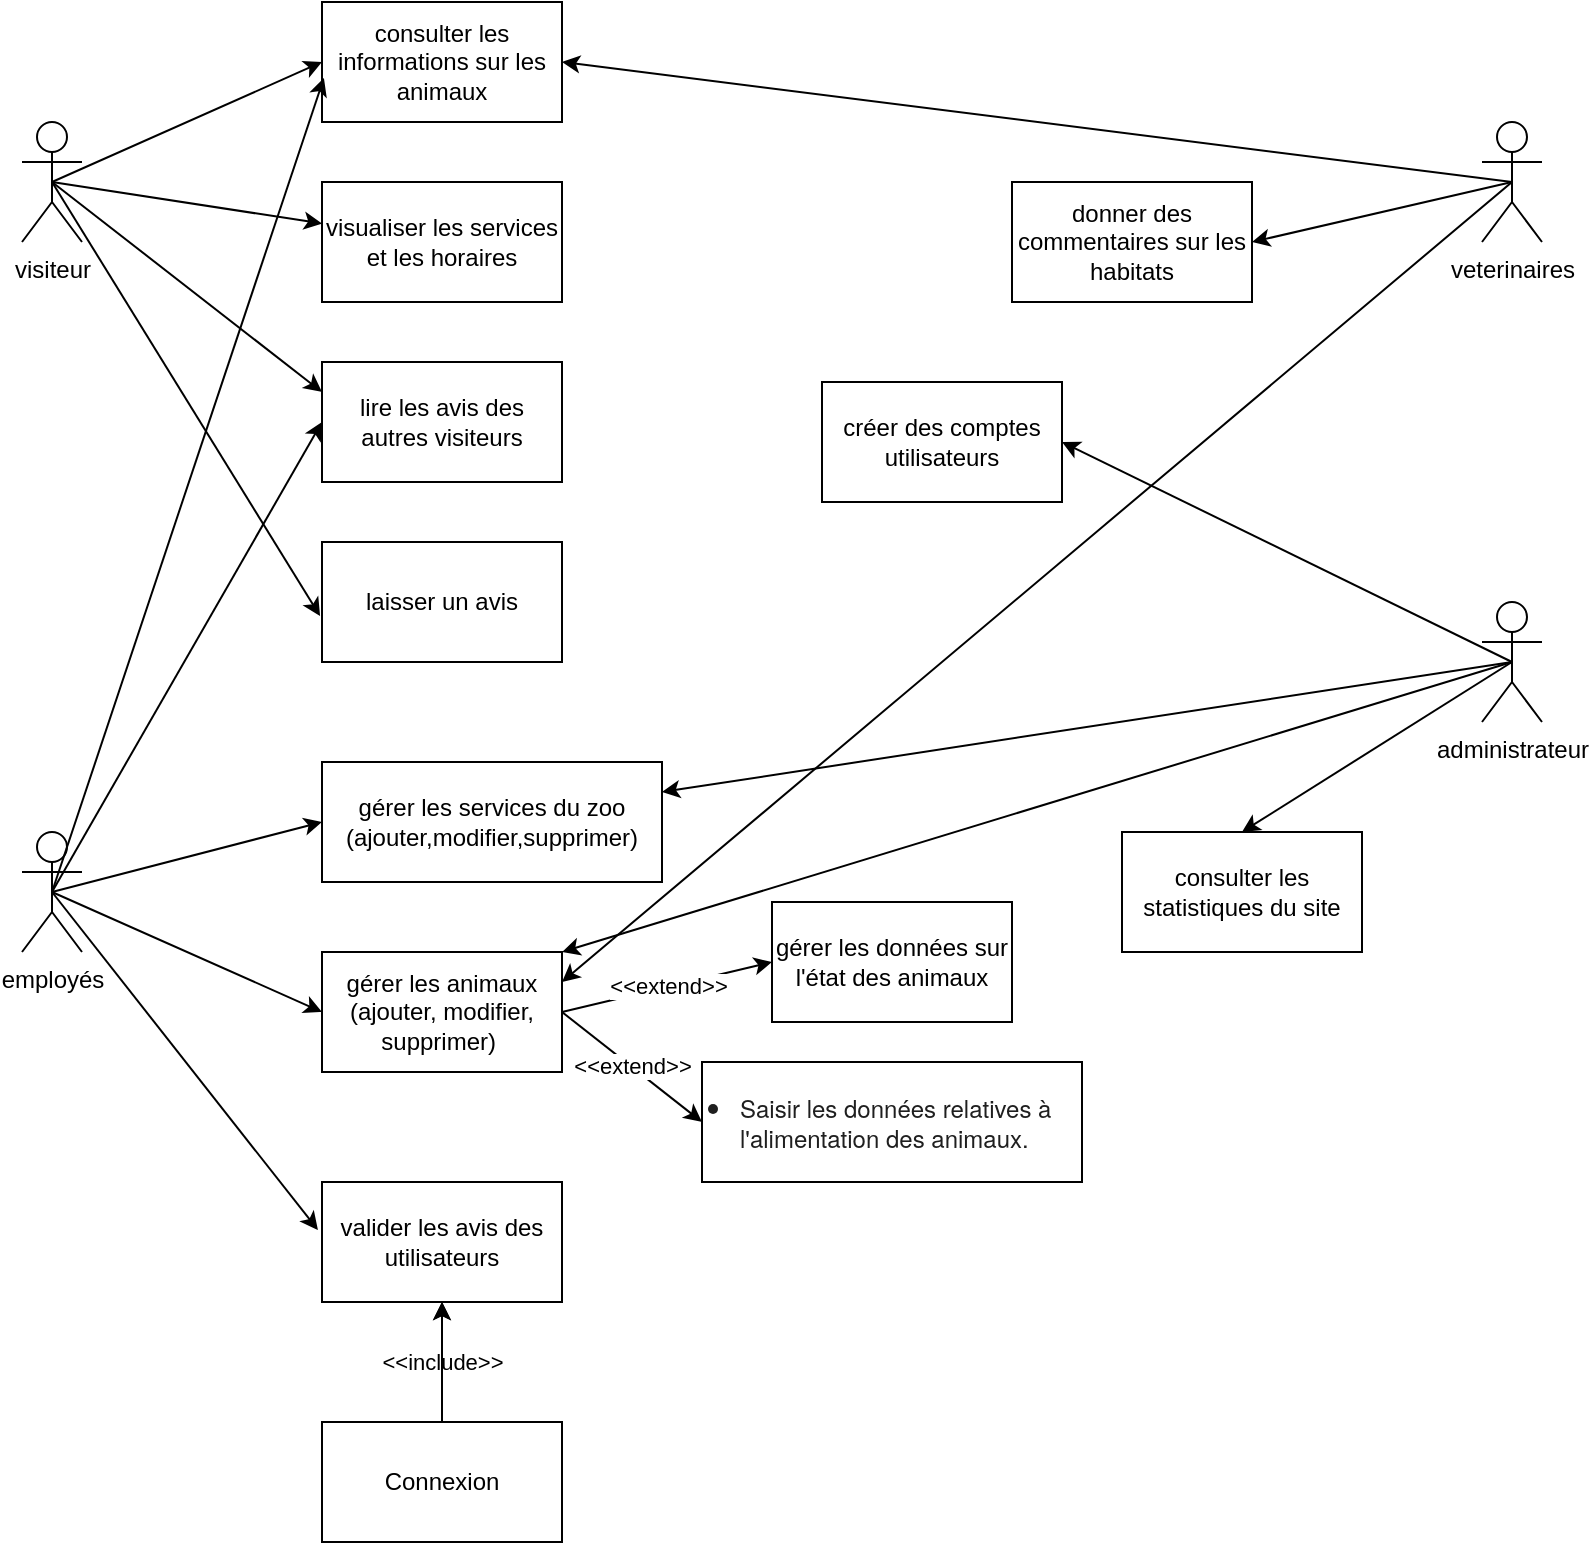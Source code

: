 <mxfile version="24.1.0" type="github">
  <diagram name="Page-1" id="yVfCKmrF4dH6FuBZHNhV">
    <mxGraphModel dx="1434" dy="738" grid="1" gridSize="10" guides="1" tooltips="1" connect="1" arrows="1" fold="1" page="1" pageScale="1" pageWidth="827" pageHeight="1169" math="0" shadow="0">
      <root>
        <mxCell id="0" />
        <mxCell id="1" parent="0" />
        <mxCell id="VTD4j869CvAGOaZoyUGc-18" style="edgeStyle=none;rounded=0;orthogonalLoop=1;jettySize=auto;html=1;exitX=0.5;exitY=0.5;exitDx=0;exitDy=0;exitPerimeter=0;entryX=0;entryY=0.5;entryDx=0;entryDy=0;" edge="1" parent="1" source="VTD4j869CvAGOaZoyUGc-1" target="VTD4j869CvAGOaZoyUGc-13">
          <mxGeometry relative="1" as="geometry" />
        </mxCell>
        <mxCell id="VTD4j869CvAGOaZoyUGc-19" style="edgeStyle=none;rounded=0;orthogonalLoop=1;jettySize=auto;html=1;exitX=0.5;exitY=0.5;exitDx=0;exitDy=0;exitPerimeter=0;" edge="1" parent="1" source="VTD4j869CvAGOaZoyUGc-21">
          <mxGeometry relative="1" as="geometry">
            <mxPoint x="260" y="296.757" as="targetPoint" />
          </mxGeometry>
        </mxCell>
        <mxCell id="VTD4j869CvAGOaZoyUGc-20" style="edgeStyle=none;rounded=0;orthogonalLoop=1;jettySize=auto;html=1;exitX=0.5;exitY=0.5;exitDx=0;exitDy=0;exitPerimeter=0;entryX=0;entryY=0.25;entryDx=0;entryDy=0;" edge="1" parent="1" source="VTD4j869CvAGOaZoyUGc-23">
          <mxGeometry relative="1" as="geometry">
            <mxPoint x="260" y="385" as="targetPoint" />
          </mxGeometry>
        </mxCell>
        <mxCell id="VTD4j869CvAGOaZoyUGc-1" value="visiteur" style="shape=umlActor;verticalLabelPosition=bottom;verticalAlign=top;html=1;outlineConnect=0;direction=east;" vertex="1" parent="1">
          <mxGeometry x="30" y="230" width="30" height="60" as="geometry" />
        </mxCell>
        <mxCell id="VTD4j869CvAGOaZoyUGc-13" value="consulter les informations sur les animaux" style="rounded=0;whiteSpace=wrap;html=1;" vertex="1" parent="1">
          <mxGeometry x="180" y="170" width="120" height="60" as="geometry" />
        </mxCell>
        <mxCell id="VTD4j869CvAGOaZoyUGc-28" style="edgeStyle=none;rounded=0;orthogonalLoop=1;jettySize=auto;html=1;exitX=0.5;exitY=0.5;exitDx=0;exitDy=0;exitPerimeter=0;entryX=0;entryY=0.5;entryDx=0;entryDy=0;" edge="1" parent="1" source="VTD4j869CvAGOaZoyUGc-22" target="VTD4j869CvAGOaZoyUGc-23">
          <mxGeometry relative="1" as="geometry" />
        </mxCell>
        <mxCell id="VTD4j869CvAGOaZoyUGc-36" style="edgeStyle=none;rounded=0;orthogonalLoop=1;jettySize=auto;html=1;exitX=0.5;exitY=0.5;exitDx=0;exitDy=0;exitPerimeter=0;entryX=0;entryY=0.5;entryDx=0;entryDy=0;" edge="1" parent="1" source="VTD4j869CvAGOaZoyUGc-22" target="VTD4j869CvAGOaZoyUGc-34">
          <mxGeometry relative="1" as="geometry" />
        </mxCell>
        <mxCell id="VTD4j869CvAGOaZoyUGc-39" style="edgeStyle=none;rounded=0;orthogonalLoop=1;jettySize=auto;html=1;exitX=0.5;exitY=0.5;exitDx=0;exitDy=0;exitPerimeter=0;entryX=0;entryY=0.5;entryDx=0;entryDy=0;" edge="1" parent="1" source="VTD4j869CvAGOaZoyUGc-22" target="VTD4j869CvAGOaZoyUGc-29">
          <mxGeometry relative="1" as="geometry" />
        </mxCell>
        <mxCell id="VTD4j869CvAGOaZoyUGc-22" value="employés" style="shape=umlActor;verticalLabelPosition=bottom;verticalAlign=top;html=1;outlineConnect=0;" vertex="1" parent="1">
          <mxGeometry x="30" y="585" width="30" height="60" as="geometry" />
        </mxCell>
        <mxCell id="VTD4j869CvAGOaZoyUGc-25" value="laisser un avis" style="rounded=0;whiteSpace=wrap;html=1;" vertex="1" parent="1">
          <mxGeometry x="180" y="440" width="120" height="60" as="geometry" />
        </mxCell>
        <mxCell id="VTD4j869CvAGOaZoyUGc-26" style="edgeStyle=none;rounded=0;orthogonalLoop=1;jettySize=auto;html=1;exitX=0.5;exitY=0.5;exitDx=0;exitDy=0;exitPerimeter=0;entryX=-0.008;entryY=0.617;entryDx=0;entryDy=0;entryPerimeter=0;" edge="1" parent="1" source="VTD4j869CvAGOaZoyUGc-1" target="VTD4j869CvAGOaZoyUGc-25">
          <mxGeometry relative="1" as="geometry" />
        </mxCell>
        <mxCell id="VTD4j869CvAGOaZoyUGc-27" style="edgeStyle=none;rounded=0;orthogonalLoop=1;jettySize=auto;html=1;entryX=0.008;entryY=0.633;entryDx=0;entryDy=0;entryPerimeter=0;exitX=0.5;exitY=0.5;exitDx=0;exitDy=0;exitPerimeter=0;" edge="1" parent="1" source="VTD4j869CvAGOaZoyUGc-22" target="VTD4j869CvAGOaZoyUGc-13">
          <mxGeometry relative="1" as="geometry">
            <mxPoint x="220" y="670" as="sourcePoint" />
          </mxGeometry>
        </mxCell>
        <mxCell id="VTD4j869CvAGOaZoyUGc-29" value="gérer les services du zoo (ajouter,modifier,supprimer)" style="rounded=0;whiteSpace=wrap;html=1;" vertex="1" parent="1">
          <mxGeometry x="180" y="550" width="170" height="60" as="geometry" />
        </mxCell>
        <mxCell id="VTD4j869CvAGOaZoyUGc-44" value="&amp;lt;&amp;lt;extend&amp;gt;&amp;gt;" style="edgeStyle=none;rounded=0;orthogonalLoop=1;jettySize=auto;html=1;exitX=1;exitY=0.5;exitDx=0;exitDy=0;entryX=0;entryY=0.5;entryDx=0;entryDy=0;" edge="1" parent="1" source="VTD4j869CvAGOaZoyUGc-34" target="VTD4j869CvAGOaZoyUGc-41">
          <mxGeometry relative="1" as="geometry" />
        </mxCell>
        <mxCell id="VTD4j869CvAGOaZoyUGc-59" value="&amp;lt;&amp;lt;extend&amp;gt;&amp;gt;" style="edgeStyle=none;rounded=0;orthogonalLoop=1;jettySize=auto;html=1;exitX=1;exitY=0.5;exitDx=0;exitDy=0;entryX=0;entryY=0.5;entryDx=0;entryDy=0;" edge="1" parent="1" source="VTD4j869CvAGOaZoyUGc-34" target="VTD4j869CvAGOaZoyUGc-54">
          <mxGeometry relative="1" as="geometry" />
        </mxCell>
        <mxCell id="VTD4j869CvAGOaZoyUGc-34" value="gérer les animaux (ajouter, modifier, supprimer)&amp;nbsp;" style="rounded=0;whiteSpace=wrap;html=1;" vertex="1" parent="1">
          <mxGeometry x="180" y="645" width="120" height="60" as="geometry" />
        </mxCell>
        <mxCell id="VTD4j869CvAGOaZoyUGc-41" value="&lt;ul style=&quot;margin: 4px 0px; padding-inline-start: 1.125rem; color: rgb(31, 31, 31); font-family: &amp;quot;Google Sans&amp;quot;, &amp;quot;Helvetica Neue&amp;quot;, sans-serif; text-align: start; background-color: rgb(255, 255, 255);&quot; data-sourcepos=&quot;14:1-18:0&quot;&gt;&lt;li style=&quot;margin-bottom: 0px;&quot; data-sourcepos=&quot;16:1-16:60&quot;&gt;&lt;font style=&quot;font-size: 12px;&quot;&gt;Saisir les données relatives à l&#39;alimentation des animaux.&lt;/font&gt;&lt;/li&gt;&lt;/ul&gt;" style="rounded=0;whiteSpace=wrap;html=1;" vertex="1" parent="1">
          <mxGeometry x="370" y="700" width="190" height="60" as="geometry" />
        </mxCell>
        <mxCell id="VTD4j869CvAGOaZoyUGc-43" value="valider les avis des utilisateurs" style="rounded=0;whiteSpace=wrap;html=1;" vertex="1" parent="1">
          <mxGeometry x="180" y="760" width="120" height="60" as="geometry" />
        </mxCell>
        <mxCell id="VTD4j869CvAGOaZoyUGc-45" style="edgeStyle=none;rounded=0;orthogonalLoop=1;jettySize=auto;html=1;exitX=0.5;exitY=0.5;exitDx=0;exitDy=0;exitPerimeter=0;entryX=-0.017;entryY=0.4;entryDx=0;entryDy=0;entryPerimeter=0;" edge="1" parent="1" source="VTD4j869CvAGOaZoyUGc-22" target="VTD4j869CvAGOaZoyUGc-43">
          <mxGeometry relative="1" as="geometry" />
        </mxCell>
        <mxCell id="VTD4j869CvAGOaZoyUGc-47" value="&amp;lt;&amp;lt;include&amp;gt;&amp;gt;" style="edgeStyle=none;rounded=0;orthogonalLoop=1;jettySize=auto;html=1;exitX=0.5;exitY=0;exitDx=0;exitDy=0;entryX=0.5;entryY=1;entryDx=0;entryDy=0;" edge="1" parent="1" source="VTD4j869CvAGOaZoyUGc-46" target="VTD4j869CvAGOaZoyUGc-43">
          <mxGeometry relative="1" as="geometry" />
        </mxCell>
        <mxCell id="VTD4j869CvAGOaZoyUGc-49" value="" style="edgeStyle=none;rounded=0;orthogonalLoop=1;jettySize=auto;html=1;" edge="1" parent="1" source="VTD4j869CvAGOaZoyUGc-46" target="VTD4j869CvAGOaZoyUGc-43">
          <mxGeometry relative="1" as="geometry" />
        </mxCell>
        <mxCell id="VTD4j869CvAGOaZoyUGc-46" value="Connexion" style="rounded=0;whiteSpace=wrap;html=1;" vertex="1" parent="1">
          <mxGeometry x="180" y="880" width="120" height="60" as="geometry" />
        </mxCell>
        <mxCell id="VTD4j869CvAGOaZoyUGc-50" value="" style="edgeStyle=none;rounded=0;orthogonalLoop=1;jettySize=auto;html=1;exitX=0.5;exitY=0.5;exitDx=0;exitDy=0;exitPerimeter=0;" edge="1" parent="1" source="VTD4j869CvAGOaZoyUGc-1" target="VTD4j869CvAGOaZoyUGc-21">
          <mxGeometry relative="1" as="geometry">
            <mxPoint x="45" y="260" as="sourcePoint" />
            <mxPoint x="260" y="296.757" as="targetPoint" />
          </mxGeometry>
        </mxCell>
        <mxCell id="VTD4j869CvAGOaZoyUGc-21" value="visualiser les services et les horaires" style="rounded=0;whiteSpace=wrap;html=1;" vertex="1" parent="1">
          <mxGeometry x="180" y="260" width="120" height="60" as="geometry" />
        </mxCell>
        <mxCell id="VTD4j869CvAGOaZoyUGc-51" value="" style="edgeStyle=none;rounded=0;orthogonalLoop=1;jettySize=auto;html=1;exitX=0.5;exitY=0.5;exitDx=0;exitDy=0;exitPerimeter=0;entryX=0;entryY=0.25;entryDx=0;entryDy=0;" edge="1" parent="1" source="VTD4j869CvAGOaZoyUGc-1" target="VTD4j869CvAGOaZoyUGc-23">
          <mxGeometry relative="1" as="geometry">
            <mxPoint x="45" y="260" as="sourcePoint" />
            <mxPoint x="260" y="385" as="targetPoint" />
          </mxGeometry>
        </mxCell>
        <mxCell id="VTD4j869CvAGOaZoyUGc-23" value="lire les avis des autres visiteurs" style="rounded=0;whiteSpace=wrap;html=1;" vertex="1" parent="1">
          <mxGeometry x="180" y="350" width="120" height="60" as="geometry" />
        </mxCell>
        <mxCell id="VTD4j869CvAGOaZoyUGc-53" style="edgeStyle=none;rounded=0;orthogonalLoop=1;jettySize=auto;html=1;exitX=0.5;exitY=0.5;exitDx=0;exitDy=0;exitPerimeter=0;entryX=1;entryY=0.5;entryDx=0;entryDy=0;" edge="1" parent="1" source="VTD4j869CvAGOaZoyUGc-52" target="VTD4j869CvAGOaZoyUGc-13">
          <mxGeometry relative="1" as="geometry" />
        </mxCell>
        <mxCell id="VTD4j869CvAGOaZoyUGc-58" style="edgeStyle=none;rounded=0;orthogonalLoop=1;jettySize=auto;html=1;exitX=0.5;exitY=0.5;exitDx=0;exitDy=0;exitPerimeter=0;entryX=1;entryY=0.25;entryDx=0;entryDy=0;" edge="1" parent="1" source="VTD4j869CvAGOaZoyUGc-52" target="VTD4j869CvAGOaZoyUGc-34">
          <mxGeometry relative="1" as="geometry" />
        </mxCell>
        <mxCell id="VTD4j869CvAGOaZoyUGc-61" style="edgeStyle=none;rounded=0;orthogonalLoop=1;jettySize=auto;html=1;exitX=0.5;exitY=0.5;exitDx=0;exitDy=0;exitPerimeter=0;entryX=1;entryY=0.5;entryDx=0;entryDy=0;" edge="1" parent="1" source="VTD4j869CvAGOaZoyUGc-52" target="VTD4j869CvAGOaZoyUGc-60">
          <mxGeometry relative="1" as="geometry" />
        </mxCell>
        <mxCell id="VTD4j869CvAGOaZoyUGc-52" value="veterinaires&lt;div&gt;&lt;br&gt;&lt;/div&gt;" style="shape=umlActor;verticalLabelPosition=bottom;verticalAlign=top;html=1;outlineConnect=0;" vertex="1" parent="1">
          <mxGeometry x="760" y="230" width="30" height="60" as="geometry" />
        </mxCell>
        <mxCell id="VTD4j869CvAGOaZoyUGc-54" value="gérer les données sur l&#39;état des animaux" style="rounded=0;whiteSpace=wrap;html=1;" vertex="1" parent="1">
          <mxGeometry x="405" y="620" width="120" height="60" as="geometry" />
        </mxCell>
        <mxCell id="VTD4j869CvAGOaZoyUGc-60" value="donner des commentaires sur les habitats" style="rounded=0;whiteSpace=wrap;html=1;" vertex="1" parent="1">
          <mxGeometry x="525" y="260" width="120" height="60" as="geometry" />
        </mxCell>
        <mxCell id="VTD4j869CvAGOaZoyUGc-64" style="edgeStyle=none;rounded=0;orthogonalLoop=1;jettySize=auto;html=1;exitX=0.5;exitY=0.5;exitDx=0;exitDy=0;exitPerimeter=0;entryX=1;entryY=0.5;entryDx=0;entryDy=0;" edge="1" parent="1" source="VTD4j869CvAGOaZoyUGc-62" target="VTD4j869CvAGOaZoyUGc-63">
          <mxGeometry relative="1" as="geometry" />
        </mxCell>
        <mxCell id="VTD4j869CvAGOaZoyUGc-65" style="edgeStyle=none;rounded=0;orthogonalLoop=1;jettySize=auto;html=1;exitX=0.5;exitY=0.5;exitDx=0;exitDy=0;exitPerimeter=0;entryX=1;entryY=0.25;entryDx=0;entryDy=0;" edge="1" parent="1" source="VTD4j869CvAGOaZoyUGc-62" target="VTD4j869CvAGOaZoyUGc-29">
          <mxGeometry relative="1" as="geometry" />
        </mxCell>
        <mxCell id="VTD4j869CvAGOaZoyUGc-66" style="edgeStyle=none;rounded=0;orthogonalLoop=1;jettySize=auto;html=1;exitX=0.5;exitY=0.5;exitDx=0;exitDy=0;exitPerimeter=0;entryX=1;entryY=0;entryDx=0;entryDy=0;" edge="1" parent="1" source="VTD4j869CvAGOaZoyUGc-62" target="VTD4j869CvAGOaZoyUGc-34">
          <mxGeometry relative="1" as="geometry" />
        </mxCell>
        <mxCell id="VTD4j869CvAGOaZoyUGc-68" style="edgeStyle=none;rounded=0;orthogonalLoop=1;jettySize=auto;html=1;exitX=0.5;exitY=0.5;exitDx=0;exitDy=0;exitPerimeter=0;entryX=0.5;entryY=0;entryDx=0;entryDy=0;" edge="1" parent="1" source="VTD4j869CvAGOaZoyUGc-62" target="VTD4j869CvAGOaZoyUGc-67">
          <mxGeometry relative="1" as="geometry" />
        </mxCell>
        <mxCell id="VTD4j869CvAGOaZoyUGc-62" value="administrateur&lt;div&gt;&lt;br&gt;&lt;/div&gt;" style="shape=umlActor;verticalLabelPosition=bottom;verticalAlign=top;html=1;outlineConnect=0;" vertex="1" parent="1">
          <mxGeometry x="760" y="470" width="30" height="60" as="geometry" />
        </mxCell>
        <mxCell id="VTD4j869CvAGOaZoyUGc-63" value="créer des comptes utilisateurs" style="rounded=0;whiteSpace=wrap;html=1;" vertex="1" parent="1">
          <mxGeometry x="430" y="360" width="120" height="60" as="geometry" />
        </mxCell>
        <mxCell id="VTD4j869CvAGOaZoyUGc-67" value="consulter les statistiques du site" style="rounded=0;whiteSpace=wrap;html=1;" vertex="1" parent="1">
          <mxGeometry x="580" y="585" width="120" height="60" as="geometry" />
        </mxCell>
      </root>
    </mxGraphModel>
  </diagram>
</mxfile>
